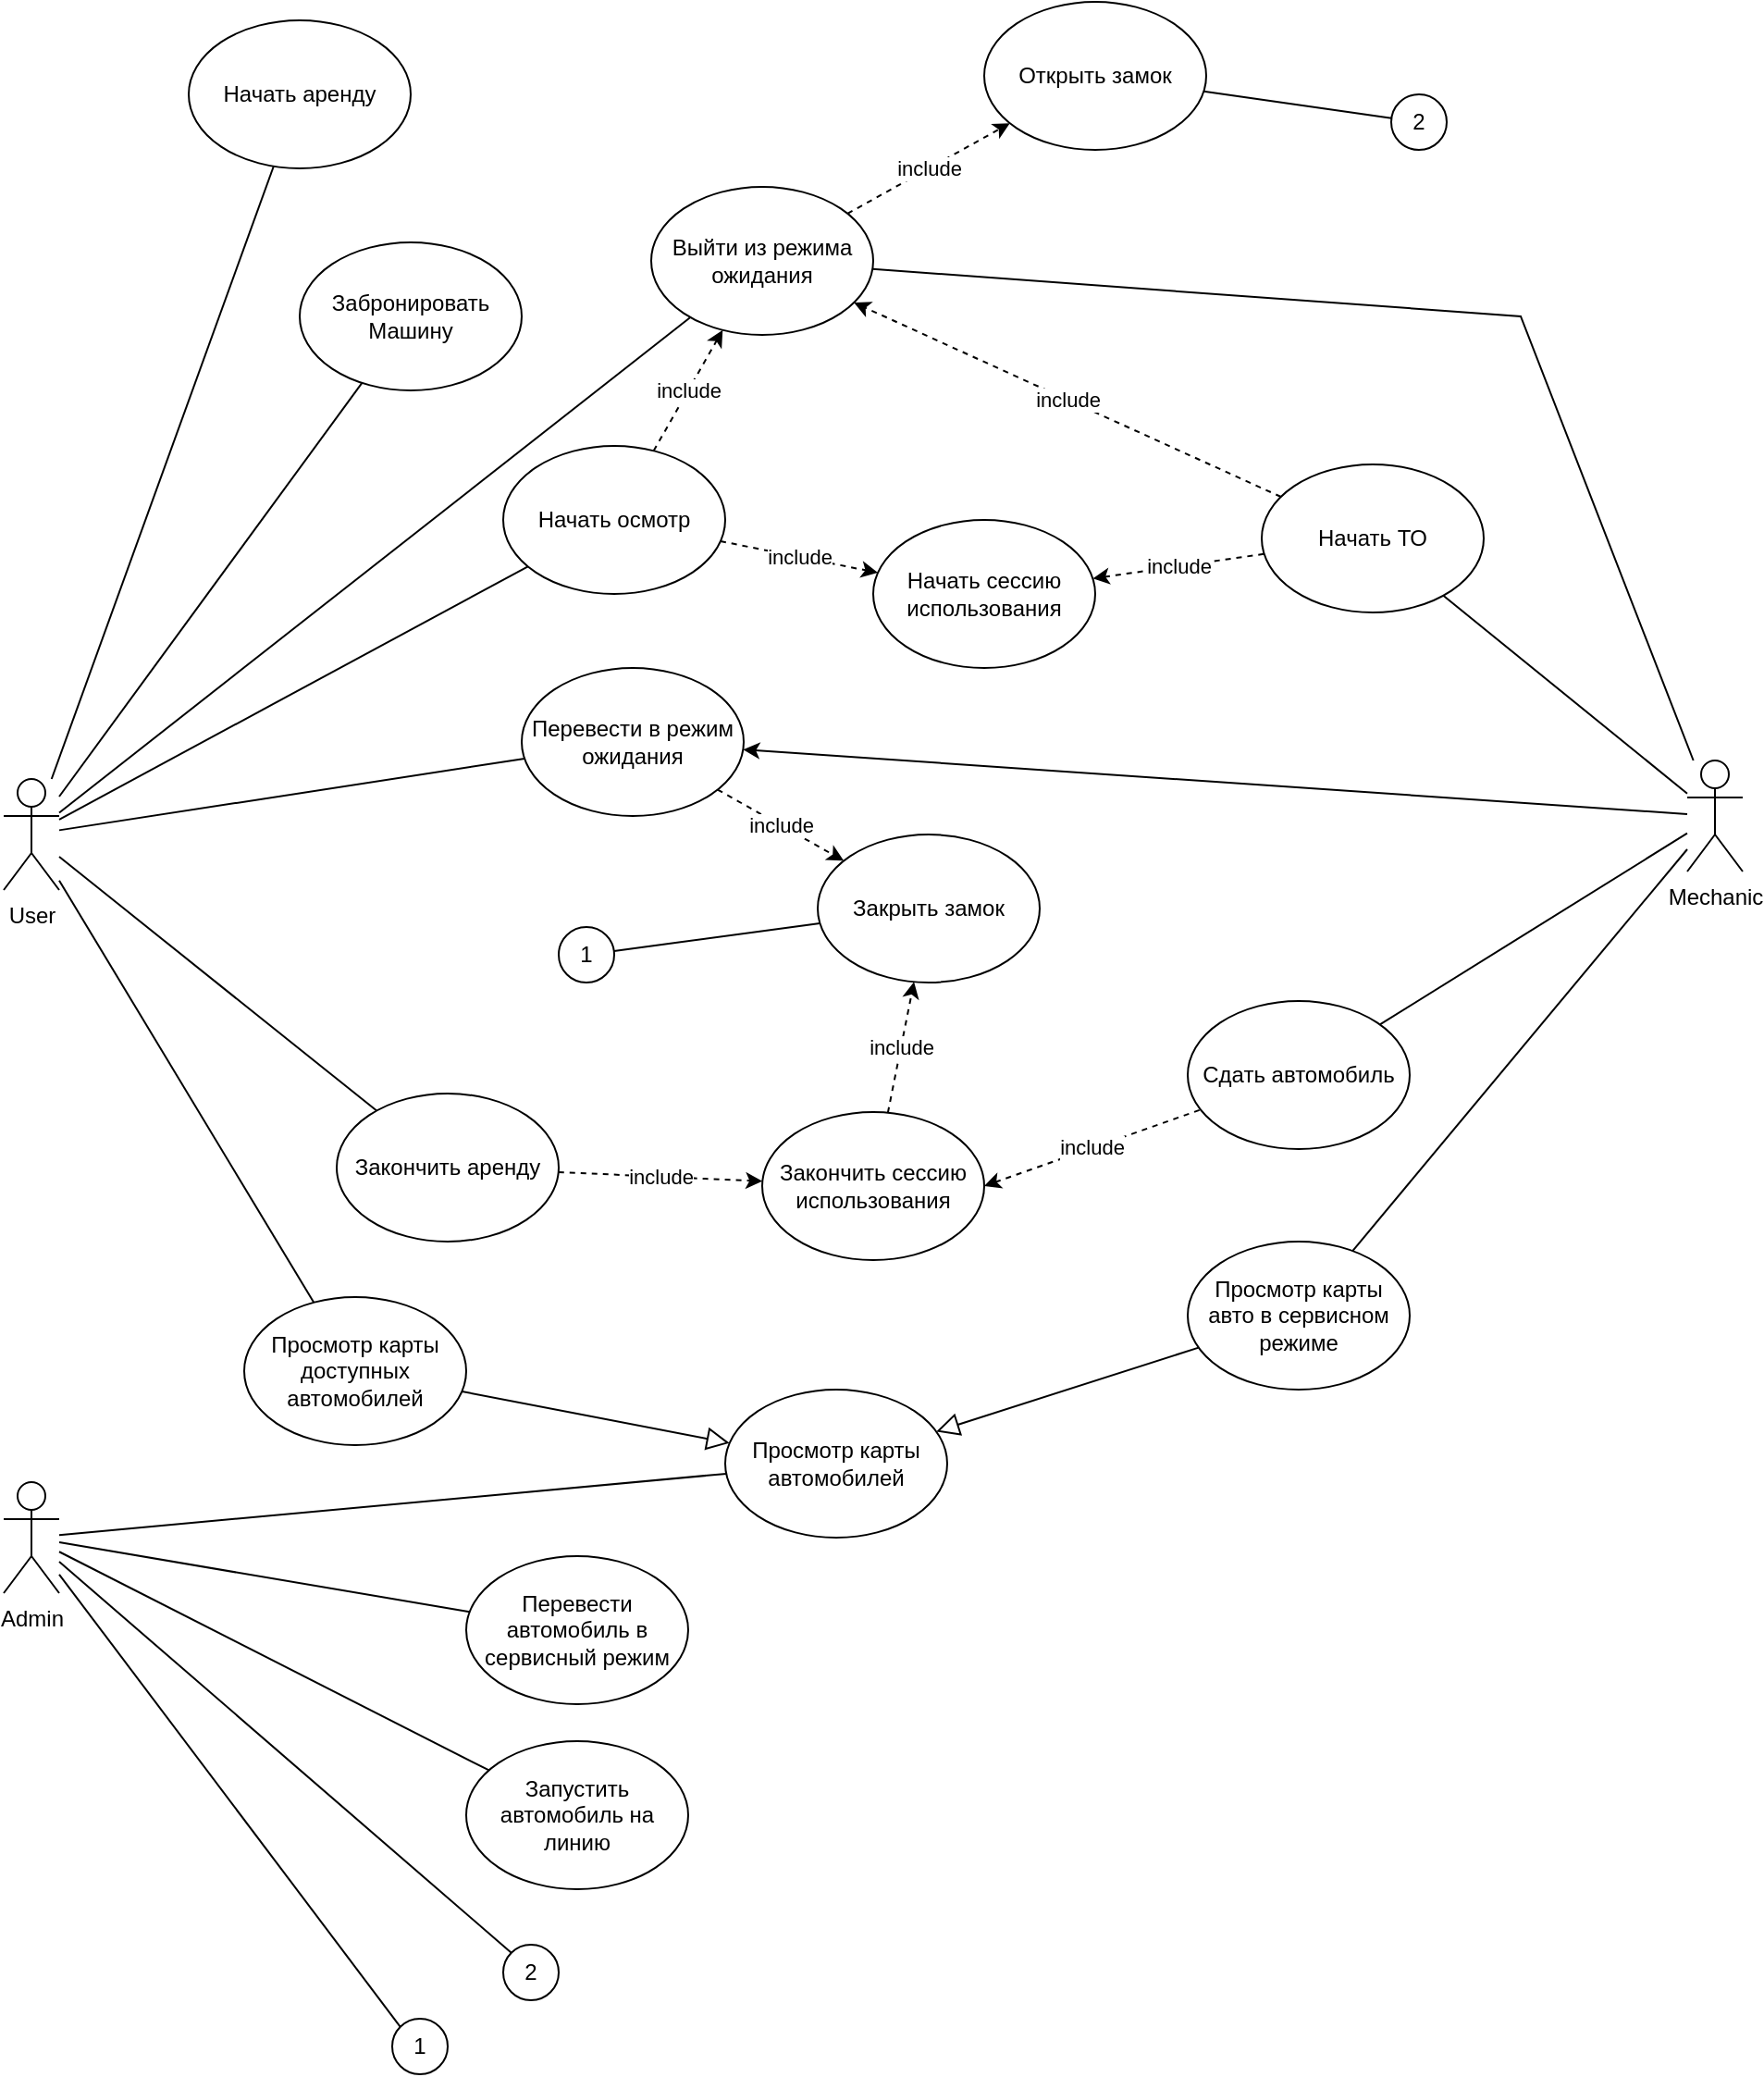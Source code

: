 <mxfile version="22.0.4" type="github">
  <diagram name="Страница — 1" id="g3UVZSWfN8OI7AbEZ13V">
    <mxGraphModel dx="1235" dy="1028" grid="1" gridSize="10" guides="1" tooltips="1" connect="1" arrows="1" fold="1" page="0" pageScale="1" pageWidth="2339" pageHeight="3300" math="0" shadow="0">
      <root>
        <mxCell id="0" />
        <mxCell id="1" parent="0" />
        <mxCell id="lNPVLpEEofSU8LIJ9ZFC-8" style="rounded=0;orthogonalLoop=1;jettySize=auto;html=1;endArrow=none;endFill=0;" edge="1" parent="1" source="lNPVLpEEofSU8LIJ9ZFC-2" target="lNPVLpEEofSU8LIJ9ZFC-7">
          <mxGeometry relative="1" as="geometry" />
        </mxCell>
        <mxCell id="lNPVLpEEofSU8LIJ9ZFC-10" style="rounded=0;orthogonalLoop=1;jettySize=auto;html=1;endArrow=none;endFill=0;" edge="1" parent="1" source="lNPVLpEEofSU8LIJ9ZFC-2" target="lNPVLpEEofSU8LIJ9ZFC-9">
          <mxGeometry relative="1" as="geometry" />
        </mxCell>
        <mxCell id="lNPVLpEEofSU8LIJ9ZFC-29" style="rounded=0;orthogonalLoop=1;jettySize=auto;html=1;endArrow=none;endFill=0;" edge="1" parent="1" source="lNPVLpEEofSU8LIJ9ZFC-2" target="lNPVLpEEofSU8LIJ9ZFC-28">
          <mxGeometry relative="1" as="geometry" />
        </mxCell>
        <mxCell id="lNPVLpEEofSU8LIJ9ZFC-38" style="rounded=0;orthogonalLoop=1;jettySize=auto;html=1;endArrow=none;endFill=0;" edge="1" parent="1" source="lNPVLpEEofSU8LIJ9ZFC-2" target="lNPVLpEEofSU8LIJ9ZFC-36">
          <mxGeometry relative="1" as="geometry" />
        </mxCell>
        <mxCell id="lNPVLpEEofSU8LIJ9ZFC-39" style="rounded=0;orthogonalLoop=1;jettySize=auto;html=1;endArrow=none;endFill=0;" edge="1" parent="1" source="lNPVLpEEofSU8LIJ9ZFC-2" target="lNPVLpEEofSU8LIJ9ZFC-37">
          <mxGeometry relative="1" as="geometry" />
        </mxCell>
        <mxCell id="lNPVLpEEofSU8LIJ9ZFC-43" style="rounded=0;orthogonalLoop=1;jettySize=auto;html=1;endArrow=none;endFill=0;" edge="1" parent="1" source="lNPVLpEEofSU8LIJ9ZFC-2" target="lNPVLpEEofSU8LIJ9ZFC-41">
          <mxGeometry relative="1" as="geometry" />
        </mxCell>
        <mxCell id="lNPVLpEEofSU8LIJ9ZFC-46" style="rounded=0;orthogonalLoop=1;jettySize=auto;html=1;endArrow=none;endFill=0;" edge="1" parent="1" source="lNPVLpEEofSU8LIJ9ZFC-2" target="lNPVLpEEofSU8LIJ9ZFC-40">
          <mxGeometry relative="1" as="geometry" />
        </mxCell>
        <mxCell id="lNPVLpEEofSU8LIJ9ZFC-2" value="User" style="shape=umlActor;verticalLabelPosition=bottom;verticalAlign=top;html=1;outlineConnect=0;" vertex="1" parent="1">
          <mxGeometry x="160" y="390" width="30" height="60" as="geometry" />
        </mxCell>
        <mxCell id="lNPVLpEEofSU8LIJ9ZFC-26" style="rounded=0;orthogonalLoop=1;jettySize=auto;html=1;endArrow=none;endFill=0;" edge="1" parent="1" source="lNPVLpEEofSU8LIJ9ZFC-5" target="lNPVLpEEofSU8LIJ9ZFC-22">
          <mxGeometry relative="1" as="geometry" />
        </mxCell>
        <mxCell id="lNPVLpEEofSU8LIJ9ZFC-32" style="rounded=0;orthogonalLoop=1;jettySize=auto;html=1;startArrow=none;startFill=0;endArrow=none;endFill=0;" edge="1" parent="1" source="lNPVLpEEofSU8LIJ9ZFC-5" target="lNPVLpEEofSU8LIJ9ZFC-31">
          <mxGeometry relative="1" as="geometry" />
        </mxCell>
        <mxCell id="lNPVLpEEofSU8LIJ9ZFC-35" style="rounded=0;orthogonalLoop=1;jettySize=auto;html=1;endArrow=none;endFill=0;" edge="1" parent="1" source="lNPVLpEEofSU8LIJ9ZFC-5" target="lNPVLpEEofSU8LIJ9ZFC-34">
          <mxGeometry relative="1" as="geometry" />
        </mxCell>
        <mxCell id="lNPVLpEEofSU8LIJ9ZFC-61" style="rounded=0;orthogonalLoop=1;jettySize=auto;html=1;entryX=0;entryY=0;entryDx=0;entryDy=0;endArrow=none;endFill=0;" edge="1" parent="1" source="lNPVLpEEofSU8LIJ9ZFC-5" target="lNPVLpEEofSU8LIJ9ZFC-62">
          <mxGeometry relative="1" as="geometry">
            <mxPoint x="380" y="870" as="targetPoint" />
          </mxGeometry>
        </mxCell>
        <mxCell id="lNPVLpEEofSU8LIJ9ZFC-64" style="rounded=0;orthogonalLoop=1;jettySize=auto;html=1;entryX=0;entryY=0;entryDx=0;entryDy=0;endArrow=none;endFill=0;" edge="1" parent="1" source="lNPVLpEEofSU8LIJ9ZFC-5" target="lNPVLpEEofSU8LIJ9ZFC-63">
          <mxGeometry relative="1" as="geometry" />
        </mxCell>
        <mxCell id="lNPVLpEEofSU8LIJ9ZFC-5" value="Admin" style="shape=umlActor;verticalLabelPosition=bottom;verticalAlign=top;html=1;outlineConnect=0;" vertex="1" parent="1">
          <mxGeometry x="160" y="770" width="30" height="60" as="geometry" />
        </mxCell>
        <mxCell id="lNPVLpEEofSU8LIJ9ZFC-47" style="rounded=0;orthogonalLoop=1;jettySize=auto;html=1;" edge="1" parent="1" source="lNPVLpEEofSU8LIJ9ZFC-6" target="lNPVLpEEofSU8LIJ9ZFC-40">
          <mxGeometry relative="1" as="geometry" />
        </mxCell>
        <mxCell id="lNPVLpEEofSU8LIJ9ZFC-48" style="rounded=0;orthogonalLoop=1;jettySize=auto;html=1;endArrow=none;endFill=0;" edge="1" parent="1" source="lNPVLpEEofSU8LIJ9ZFC-6" target="lNPVLpEEofSU8LIJ9ZFC-41">
          <mxGeometry relative="1" as="geometry">
            <Array as="points">
              <mxPoint x="980" y="140" />
            </Array>
          </mxGeometry>
        </mxCell>
        <mxCell id="lNPVLpEEofSU8LIJ9ZFC-6" value="Mechanic" style="shape=umlActor;verticalLabelPosition=bottom;verticalAlign=top;html=1;outlineConnect=0;" vertex="1" parent="1">
          <mxGeometry x="1070" y="380" width="30" height="60" as="geometry" />
        </mxCell>
        <mxCell id="lNPVLpEEofSU8LIJ9ZFC-16" value="include" style="rounded=0;orthogonalLoop=1;jettySize=auto;html=1;endArrow=classic;endFill=1;startArrow=none;startFill=0;dashed=1;" edge="1" parent="1" source="lNPVLpEEofSU8LIJ9ZFC-36" target="lNPVLpEEofSU8LIJ9ZFC-11">
          <mxGeometry relative="1" as="geometry" />
        </mxCell>
        <mxCell id="lNPVLpEEofSU8LIJ9ZFC-7" value="Забронировать&lt;br&gt;Машину" style="ellipse;whiteSpace=wrap;html=1;" vertex="1" parent="1">
          <mxGeometry x="320" y="100" width="120" height="80" as="geometry" />
        </mxCell>
        <mxCell id="lNPVLpEEofSU8LIJ9ZFC-19" value="include" style="rounded=0;orthogonalLoop=1;jettySize=auto;html=1;endArrow=classic;endFill=1;startArrow=none;startFill=0;dashed=1;" edge="1" parent="1" source="lNPVLpEEofSU8LIJ9ZFC-9" target="lNPVLpEEofSU8LIJ9ZFC-12">
          <mxGeometry relative="1" as="geometry" />
        </mxCell>
        <mxCell id="lNPVLpEEofSU8LIJ9ZFC-56" value="include" style="rounded=0;orthogonalLoop=1;jettySize=auto;html=1;dashed=1;" edge="1" parent="1" source="lNPVLpEEofSU8LIJ9ZFC-12" target="lNPVLpEEofSU8LIJ9ZFC-50">
          <mxGeometry relative="1" as="geometry" />
        </mxCell>
        <mxCell id="lNPVLpEEofSU8LIJ9ZFC-9" value="Закончить аренду" style="ellipse;whiteSpace=wrap;html=1;" vertex="1" parent="1">
          <mxGeometry x="340" y="560" width="120" height="80" as="geometry" />
        </mxCell>
        <mxCell id="lNPVLpEEofSU8LIJ9ZFC-17" value="include" style="rounded=0;orthogonalLoop=1;jettySize=auto;html=1;endArrow=none;endFill=0;dashed=1;startArrow=classic;startFill=1;" edge="1" parent="1" source="lNPVLpEEofSU8LIJ9ZFC-11" target="lNPVLpEEofSU8LIJ9ZFC-13">
          <mxGeometry relative="1" as="geometry" />
        </mxCell>
        <mxCell id="lNPVLpEEofSU8LIJ9ZFC-11" value="Начать сессию использования" style="ellipse;whiteSpace=wrap;html=1;" vertex="1" parent="1">
          <mxGeometry x="630" y="250" width="120" height="80" as="geometry" />
        </mxCell>
        <mxCell id="lNPVLpEEofSU8LIJ9ZFC-18" value="include" style="rounded=0;orthogonalLoop=1;jettySize=auto;html=1;exitX=1;exitY=0.5;exitDx=0;exitDy=0;endArrow=none;endFill=0;dashed=1;startArrow=classic;startFill=1;" edge="1" parent="1" source="lNPVLpEEofSU8LIJ9ZFC-12" target="lNPVLpEEofSU8LIJ9ZFC-14">
          <mxGeometry relative="1" as="geometry" />
        </mxCell>
        <mxCell id="lNPVLpEEofSU8LIJ9ZFC-12" value="Закончить сессию использования" style="ellipse;whiteSpace=wrap;html=1;" vertex="1" parent="1">
          <mxGeometry x="570" y="570" width="120" height="80" as="geometry" />
        </mxCell>
        <mxCell id="lNPVLpEEofSU8LIJ9ZFC-20" style="rounded=0;orthogonalLoop=1;jettySize=auto;html=1;endArrow=none;endFill=0;" edge="1" parent="1" source="lNPVLpEEofSU8LIJ9ZFC-13" target="lNPVLpEEofSU8LIJ9ZFC-6">
          <mxGeometry relative="1" as="geometry" />
        </mxCell>
        <mxCell id="lNPVLpEEofSU8LIJ9ZFC-57" value="include" style="rounded=0;orthogonalLoop=1;jettySize=auto;html=1;dashed=1;" edge="1" parent="1" source="lNPVLpEEofSU8LIJ9ZFC-13" target="lNPVLpEEofSU8LIJ9ZFC-41">
          <mxGeometry relative="1" as="geometry" />
        </mxCell>
        <mxCell id="lNPVLpEEofSU8LIJ9ZFC-13" value="Начать ТО" style="ellipse;whiteSpace=wrap;html=1;" vertex="1" parent="1">
          <mxGeometry x="840" y="220" width="120" height="80" as="geometry" />
        </mxCell>
        <mxCell id="lNPVLpEEofSU8LIJ9ZFC-21" style="rounded=0;orthogonalLoop=1;jettySize=auto;html=1;endArrow=none;endFill=0;" edge="1" parent="1" source="lNPVLpEEofSU8LIJ9ZFC-14" target="lNPVLpEEofSU8LIJ9ZFC-6">
          <mxGeometry relative="1" as="geometry" />
        </mxCell>
        <mxCell id="lNPVLpEEofSU8LIJ9ZFC-14" value="Сдать автомобиль" style="ellipse;whiteSpace=wrap;html=1;" vertex="1" parent="1">
          <mxGeometry x="800" y="510" width="120" height="80" as="geometry" />
        </mxCell>
        <mxCell id="lNPVLpEEofSU8LIJ9ZFC-22" value="Просмотр карты автомобилей" style="ellipse;whiteSpace=wrap;html=1;" vertex="1" parent="1">
          <mxGeometry x="550" y="720" width="120" height="80" as="geometry" />
        </mxCell>
        <mxCell id="lNPVLpEEofSU8LIJ9ZFC-24" style="rounded=0;orthogonalLoop=1;jettySize=auto;html=1;endArrow=block;endFill=0;endSize=10;" edge="1" parent="1" source="lNPVLpEEofSU8LIJ9ZFC-23" target="lNPVLpEEofSU8LIJ9ZFC-22">
          <mxGeometry relative="1" as="geometry" />
        </mxCell>
        <mxCell id="lNPVLpEEofSU8LIJ9ZFC-25" style="rounded=0;orthogonalLoop=1;jettySize=auto;html=1;endArrow=none;endFill=0;" edge="1" parent="1" source="lNPVLpEEofSU8LIJ9ZFC-23" target="lNPVLpEEofSU8LIJ9ZFC-6">
          <mxGeometry relative="1" as="geometry" />
        </mxCell>
        <mxCell id="lNPVLpEEofSU8LIJ9ZFC-23" value="Просмотр карты авто в сервисном режиме" style="ellipse;whiteSpace=wrap;html=1;" vertex="1" parent="1">
          <mxGeometry x="800" y="640" width="120" height="80" as="geometry" />
        </mxCell>
        <mxCell id="lNPVLpEEofSU8LIJ9ZFC-27" style="rounded=0;orthogonalLoop=1;jettySize=auto;html=1;endArrow=block;endFill=0;endSize=10;" edge="1" parent="1" source="lNPVLpEEofSU8LIJ9ZFC-28" target="lNPVLpEEofSU8LIJ9ZFC-22">
          <mxGeometry relative="1" as="geometry">
            <mxPoint x="330" y="713" as="targetPoint" />
          </mxGeometry>
        </mxCell>
        <mxCell id="lNPVLpEEofSU8LIJ9ZFC-28" value="Просмотр карты доступных автомобилей" style="ellipse;whiteSpace=wrap;html=1;" vertex="1" parent="1">
          <mxGeometry x="290" y="670" width="120" height="80" as="geometry" />
        </mxCell>
        <mxCell id="lNPVLpEEofSU8LIJ9ZFC-31" value="Перевести автомобиль в сервисный режим" style="ellipse;whiteSpace=wrap;html=1;" vertex="1" parent="1">
          <mxGeometry x="410" y="810" width="120" height="80" as="geometry" />
        </mxCell>
        <mxCell id="lNPVLpEEofSU8LIJ9ZFC-34" value="Запустить автомобиль на линию" style="ellipse;whiteSpace=wrap;html=1;" vertex="1" parent="1">
          <mxGeometry x="410" y="910" width="120" height="80" as="geometry" />
        </mxCell>
        <mxCell id="lNPVLpEEofSU8LIJ9ZFC-42" value="include" style="rounded=0;orthogonalLoop=1;jettySize=auto;html=1;dashed=1;" edge="1" parent="1" source="lNPVLpEEofSU8LIJ9ZFC-36" target="lNPVLpEEofSU8LIJ9ZFC-41">
          <mxGeometry relative="1" as="geometry" />
        </mxCell>
        <mxCell id="lNPVLpEEofSU8LIJ9ZFC-36" value="Начать осмотр" style="ellipse;whiteSpace=wrap;html=1;" vertex="1" parent="1">
          <mxGeometry x="430" y="210" width="120" height="80" as="geometry" />
        </mxCell>
        <mxCell id="lNPVLpEEofSU8LIJ9ZFC-37" value="Начать аренду" style="ellipse;whiteSpace=wrap;html=1;" vertex="1" parent="1">
          <mxGeometry x="260" y="-20" width="120" height="80" as="geometry" />
        </mxCell>
        <mxCell id="lNPVLpEEofSU8LIJ9ZFC-54" value="include" style="rounded=0;orthogonalLoop=1;jettySize=auto;html=1;dashed=1;" edge="1" parent="1" source="lNPVLpEEofSU8LIJ9ZFC-40" target="lNPVLpEEofSU8LIJ9ZFC-50">
          <mxGeometry relative="1" as="geometry" />
        </mxCell>
        <mxCell id="lNPVLpEEofSU8LIJ9ZFC-40" value="Перевести в режим ожидания" style="ellipse;whiteSpace=wrap;html=1;" vertex="1" parent="1">
          <mxGeometry x="440" y="330" width="120" height="80" as="geometry" />
        </mxCell>
        <mxCell id="lNPVLpEEofSU8LIJ9ZFC-53" value="include" style="rounded=0;orthogonalLoop=1;jettySize=auto;html=1;dashed=1;" edge="1" parent="1" source="lNPVLpEEofSU8LIJ9ZFC-41" target="lNPVLpEEofSU8LIJ9ZFC-49">
          <mxGeometry relative="1" as="geometry" />
        </mxCell>
        <mxCell id="lNPVLpEEofSU8LIJ9ZFC-41" value="Выйти из режима ожидания" style="ellipse;whiteSpace=wrap;html=1;" vertex="1" parent="1">
          <mxGeometry x="510" y="70" width="120" height="80" as="geometry" />
        </mxCell>
        <mxCell id="lNPVLpEEofSU8LIJ9ZFC-49" value="Открыть замок" style="ellipse;whiteSpace=wrap;html=1;" vertex="1" parent="1">
          <mxGeometry x="690" y="-30" width="120" height="80" as="geometry" />
        </mxCell>
        <mxCell id="lNPVLpEEofSU8LIJ9ZFC-50" value="Закрыть замок" style="ellipse;whiteSpace=wrap;html=1;" vertex="1" parent="1">
          <mxGeometry x="600" y="420" width="120" height="80" as="geometry" />
        </mxCell>
        <mxCell id="lNPVLpEEofSU8LIJ9ZFC-60" style="rounded=0;orthogonalLoop=1;jettySize=auto;html=1;endArrow=none;endFill=0;" edge="1" parent="1" source="lNPVLpEEofSU8LIJ9ZFC-58" target="lNPVLpEEofSU8LIJ9ZFC-50">
          <mxGeometry relative="1" as="geometry" />
        </mxCell>
        <mxCell id="lNPVLpEEofSU8LIJ9ZFC-58" value="1" style="ellipse;whiteSpace=wrap;html=1;aspect=fixed;" vertex="1" parent="1">
          <mxGeometry x="460" y="470" width="30" height="30" as="geometry" />
        </mxCell>
        <mxCell id="lNPVLpEEofSU8LIJ9ZFC-62" value="1" style="ellipse;whiteSpace=wrap;html=1;aspect=fixed;" vertex="1" parent="1">
          <mxGeometry x="370" y="1060" width="30" height="30" as="geometry" />
        </mxCell>
        <mxCell id="lNPVLpEEofSU8LIJ9ZFC-63" value="2" style="ellipse;whiteSpace=wrap;html=1;aspect=fixed;" vertex="1" parent="1">
          <mxGeometry x="430" y="1020" width="30" height="30" as="geometry" />
        </mxCell>
        <mxCell id="lNPVLpEEofSU8LIJ9ZFC-66" style="rounded=0;orthogonalLoop=1;jettySize=auto;html=1;endArrow=none;endFill=0;" edge="1" parent="1" source="lNPVLpEEofSU8LIJ9ZFC-65" target="lNPVLpEEofSU8LIJ9ZFC-49">
          <mxGeometry relative="1" as="geometry" />
        </mxCell>
        <mxCell id="lNPVLpEEofSU8LIJ9ZFC-65" value="2" style="ellipse;whiteSpace=wrap;html=1;aspect=fixed;" vertex="1" parent="1">
          <mxGeometry x="910" y="20" width="30" height="30" as="geometry" />
        </mxCell>
      </root>
    </mxGraphModel>
  </diagram>
</mxfile>
